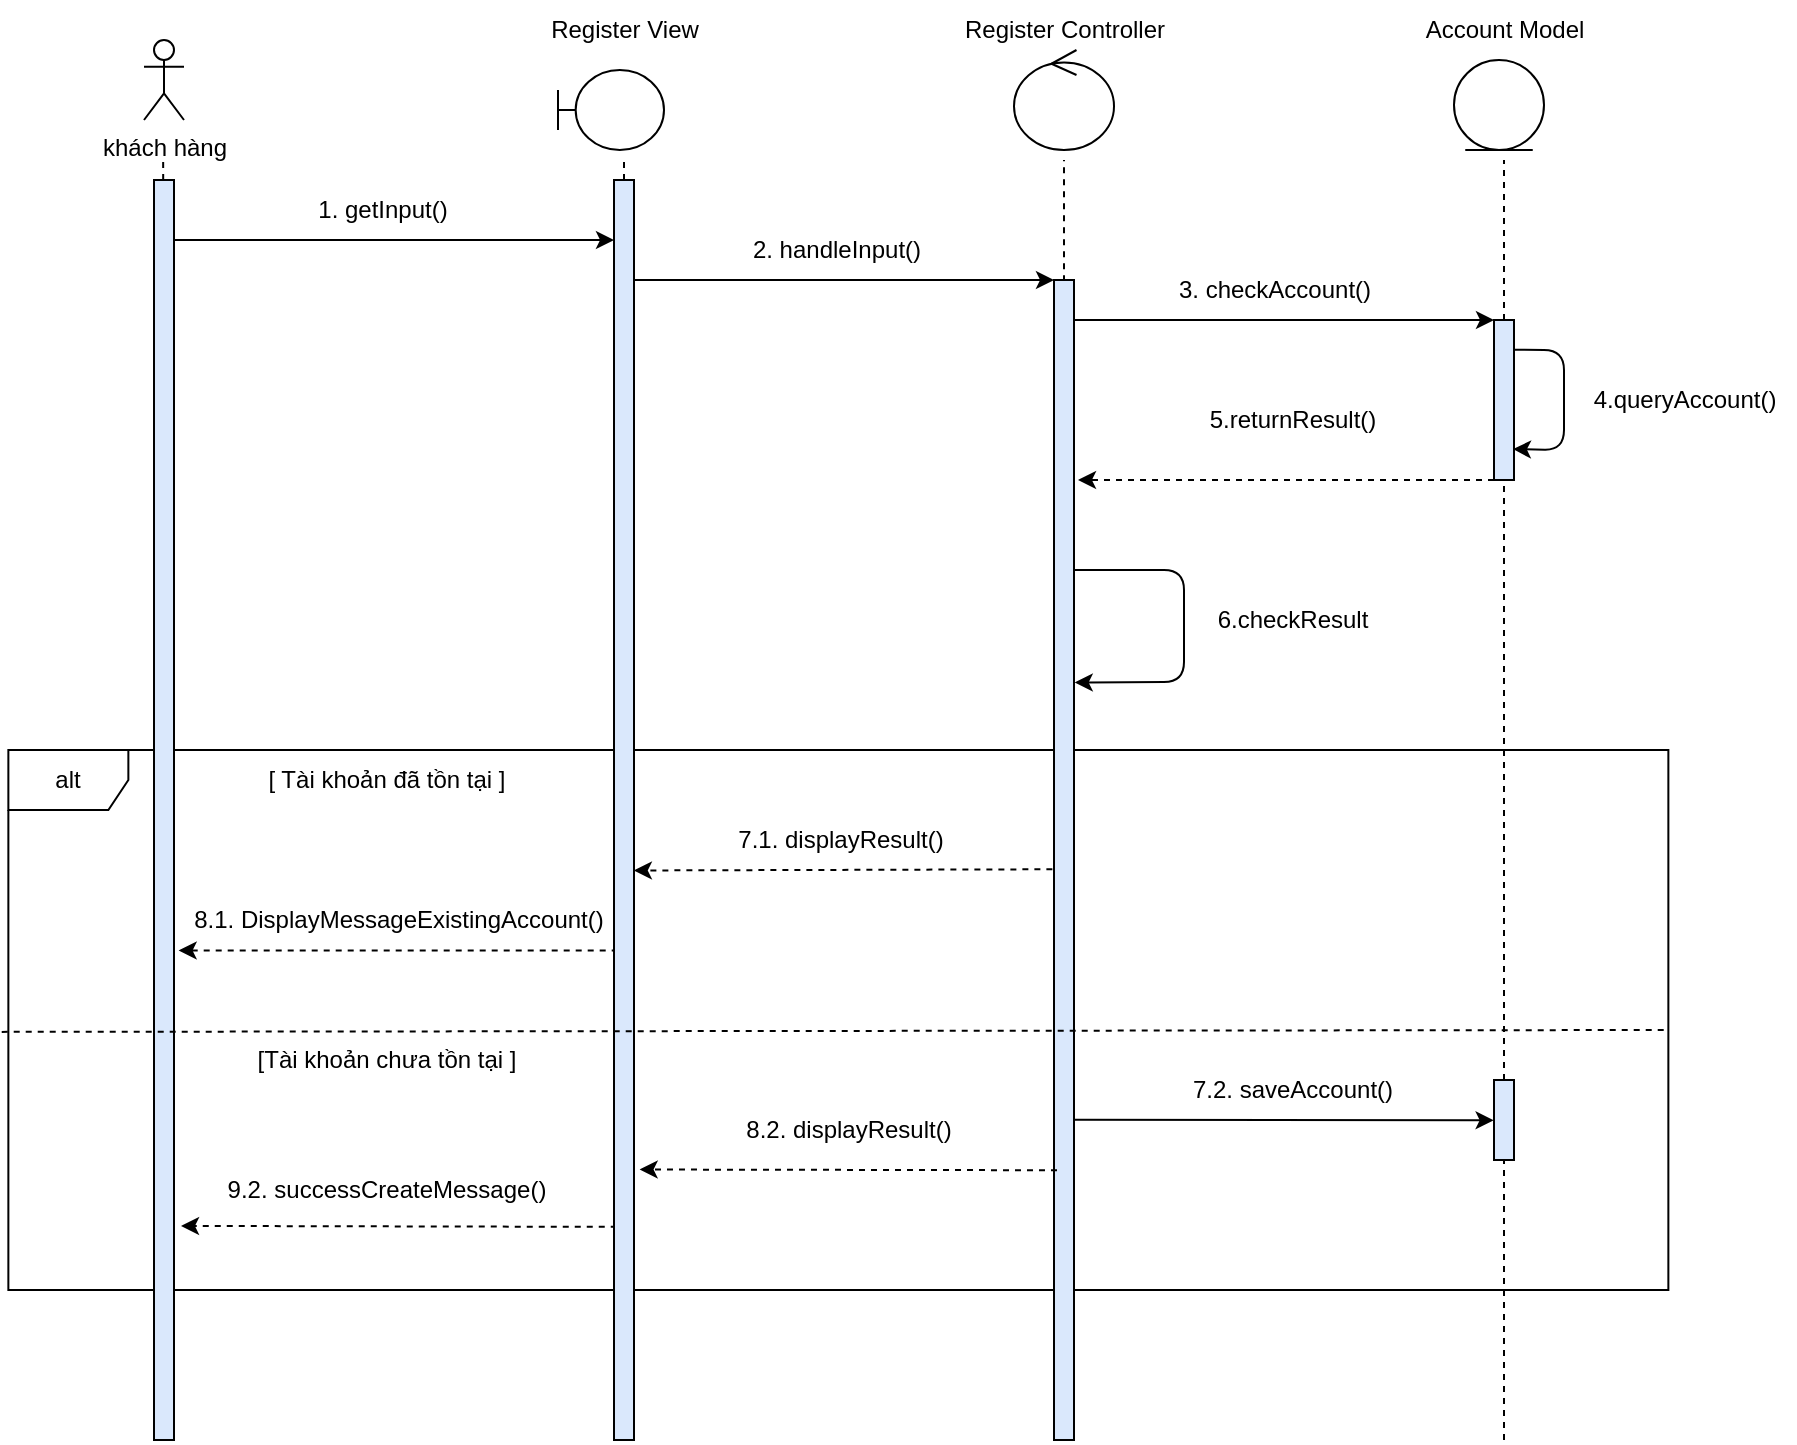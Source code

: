 <mxfile version="13.9.9" type="device"><diagram id="z_VHdsK_1W_BADC8lgrM" name="Trang-1"><mxGraphModel dx="1463" dy="846" grid="1" gridSize="10" guides="1" tooltips="1" connect="1" arrows="1" fold="1" page="1" pageScale="1" pageWidth="827" pageHeight="1169" math="0" shadow="0"><root><mxCell id="0"/><mxCell id="1" parent="0"/><mxCell id="eqnZCZFhORYawtK7Wv2o-11" value="alt" style="shape=umlFrame;whiteSpace=wrap;html=1;" parent="1" vertex="1"><mxGeometry x="122.18" y="495" width="830" height="270" as="geometry"/></mxCell><mxCell id="p_rDPZXUYWlEQr2ltq43-2" value="" style="endArrow=none;dashed=1;html=1;rounded=0;startArrow=none;" parent="1" target="p_rDPZXUYWlEQr2ltq43-1" edge="1"><mxGeometry width="50" height="50" relative="1" as="geometry"><mxPoint x="650" y="425" as="sourcePoint"/><mxPoint x="649.58" y="199.31" as="targetPoint"/></mxGeometry></mxCell><mxCell id="zVXsUELOUThDG5odVpI--1" value="khách hàng" style="shape=umlActor;verticalLabelPosition=bottom;verticalAlign=top;html=1;outlineConnect=0;" parent="1" vertex="1"><mxGeometry x="190" y="140" width="20" height="40" as="geometry"/></mxCell><mxCell id="zVXsUELOUThDG5odVpI--5" value="" style="endArrow=none;dashed=1;html=1;rounded=0;startArrow=none;" parent="1" source="zVXsUELOUThDG5odVpI--12" edge="1"><mxGeometry width="50" height="50" relative="1" as="geometry"><mxPoint x="199.58" y="590.693" as="sourcePoint"/><mxPoint x="199.58" y="200" as="targetPoint"/></mxGeometry></mxCell><mxCell id="zVXsUELOUThDG5odVpI--9" value="" style="endArrow=none;dashed=1;html=1;rounded=0;startArrow=none;exitX=0.5;exitY=0;exitDx=0;exitDy=0;" parent="1" source="0fo-RzMB1zCY1tvgjGVk-2" edge="1"><mxGeometry width="50" height="50" relative="1" as="geometry"><mxPoint x="429.767" y="220" as="sourcePoint"/><mxPoint x="430" y="200" as="targetPoint"/></mxGeometry></mxCell><mxCell id="zVXsUELOUThDG5odVpI--10" value="" style="endArrow=none;dashed=1;html=1;rounded=0;startArrow=none;" parent="1" edge="1"><mxGeometry width="50" height="50" relative="1" as="geometry"><mxPoint x="650" y="680.571" as="sourcePoint"/><mxPoint x="650" y="200" as="targetPoint"/></mxGeometry></mxCell><mxCell id="zVXsUELOUThDG5odVpI--11" value="" style="endArrow=none;dashed=1;html=1;rounded=0;startArrow=none;" parent="1" source="p_rDPZXUYWlEQr2ltq43-7" edge="1"><mxGeometry width="50" height="50" relative="1" as="geometry"><mxPoint x="869.58" y="590.693" as="sourcePoint"/><mxPoint x="870" y="200" as="targetPoint"/></mxGeometry></mxCell><mxCell id="zVXsUELOUThDG5odVpI--15" value="1. getInput()" style="text;html=1;align=center;verticalAlign=middle;resizable=0;points=[];autosize=1;strokeColor=none;fillColor=none;" parent="1" vertex="1"><mxGeometry x="269" y="215" width="80" height="20" as="geometry"/></mxCell><mxCell id="F9H3RyPnp7faruUlChQO-4" style="edgeStyle=orthogonalEdgeStyle;rounded=0;orthogonalLoop=1;jettySize=auto;html=1;" parent="1" source="p_rDPZXUYWlEQr2ltq43-1" target="p_rDPZXUYWlEQr2ltq43-7" edge="1"><mxGeometry relative="1" as="geometry"><Array as="points"><mxPoint x="710" y="280"/><mxPoint x="710" y="280"/></Array></mxGeometry></mxCell><mxCell id="p_rDPZXUYWlEQr2ltq43-1" value="" style="rounded=0;whiteSpace=wrap;html=1;fillColor=#DAE8FC;" parent="1" vertex="1"><mxGeometry x="645" y="260" width="10" height="580" as="geometry"/></mxCell><mxCell id="p_rDPZXUYWlEQr2ltq43-5" value="2. handleInput()" style="text;html=1;align=center;verticalAlign=middle;resizable=0;points=[];autosize=1;strokeColor=none;fillColor=none;" parent="1" vertex="1"><mxGeometry x="485.52" y="235" width="100" height="20" as="geometry"/></mxCell><mxCell id="F9H3RyPnp7faruUlChQO-5" style="edgeStyle=orthogonalEdgeStyle;rounded=0;orthogonalLoop=1;jettySize=auto;html=1;dashed=1;exitX=0;exitY=1;exitDx=0;exitDy=0;" parent="1" source="p_rDPZXUYWlEQr2ltq43-7" edge="1"><mxGeometry relative="1" as="geometry"><Array as="points"><mxPoint x="657" y="360"/></Array><mxPoint x="867.18" y="475" as="sourcePoint"/><mxPoint x="657" y="360" as="targetPoint"/></mxGeometry></mxCell><mxCell id="p_rDPZXUYWlEQr2ltq43-7" value="" style="rounded=0;whiteSpace=wrap;html=1;fillColor=#DAE8FC;" parent="1" vertex="1"><mxGeometry x="865" y="280" width="10" height="80" as="geometry"/></mxCell><mxCell id="p_rDPZXUYWlEQr2ltq43-8" value="" style="endArrow=none;dashed=1;html=1;rounded=0;startArrow=none;entryX=0.5;entryY=1;entryDx=0;entryDy=0;" parent="1" target="p_rDPZXUYWlEQr2ltq43-7" edge="1" source="F9H3RyPnp7faruUlChQO-10"><mxGeometry width="50" height="50" relative="1" as="geometry"><mxPoint x="870" y="840" as="sourcePoint"/><mxPoint x="872.18" y="475" as="targetPoint"/></mxGeometry></mxCell><mxCell id="p_rDPZXUYWlEQr2ltq43-9" value="3. checkAccount()" style="text;html=1;align=center;verticalAlign=middle;resizable=0;points=[];autosize=1;strokeColor=none;fillColor=none;" parent="1" vertex="1"><mxGeometry x="700" y="255" width="110" height="20" as="geometry"/></mxCell><mxCell id="xUVnHDodCbHgwpAxGy5u-1" value="" style="shape=umlBoundary;whiteSpace=wrap;html=1;" parent="1" vertex="1"><mxGeometry x="397" y="155" width="53" height="40" as="geometry"/></mxCell><mxCell id="xUVnHDodCbHgwpAxGy5u-2" value="Register View" style="text;html=1;align=center;verticalAlign=middle;resizable=0;points=[];autosize=1;strokeColor=none;fillColor=none;" parent="1" vertex="1"><mxGeometry x="380" y="120" width="100" height="30" as="geometry"/></mxCell><mxCell id="xUVnHDodCbHgwpAxGy5u-4" value="Register Controller" style="text;html=1;align=center;verticalAlign=middle;resizable=0;points=[];autosize=1;strokeColor=none;fillColor=none;" parent="1" vertex="1"><mxGeometry x="590" y="125" width="120" height="20" as="geometry"/></mxCell><mxCell id="xUVnHDodCbHgwpAxGy5u-6" value="" style="ellipse;shape=umlControl;whiteSpace=wrap;html=1;" parent="1" vertex="1"><mxGeometry x="625" y="145" width="50" height="50" as="geometry"/></mxCell><mxCell id="xUVnHDodCbHgwpAxGy5u-7" value="Account Model" style="text;html=1;align=center;verticalAlign=middle;resizable=0;points=[];autosize=1;strokeColor=none;fillColor=none;" parent="1" vertex="1"><mxGeometry x="825" y="125" width="90" height="20" as="geometry"/></mxCell><mxCell id="8fvMgJJ8mBYAG2pXSt8O-1" value="" style="ellipse;shape=umlEntity;whiteSpace=wrap;html=1;" parent="1" vertex="1"><mxGeometry x="845" y="150" width="45" height="45" as="geometry"/></mxCell><mxCell id="8fvMgJJ8mBYAG2pXSt8O-6" value="5.returnResult()" style="text;html=1;align=center;verticalAlign=middle;resizable=0;points=[];autosize=1;strokeColor=none;fillColor=none;" parent="1" vertex="1"><mxGeometry x="714.18" y="320" width="100" height="20" as="geometry"/></mxCell><mxCell id="8fvMgJJ8mBYAG2pXSt8O-9" value="4.queryAccount()" style="text;html=1;align=center;verticalAlign=middle;resizable=0;points=[];autosize=1;strokeColor=none;fillColor=none;" parent="1" vertex="1"><mxGeometry x="905" y="310" width="110" height="20" as="geometry"/></mxCell><mxCell id="8fvMgJJ8mBYAG2pXSt8O-19" value="" style="endArrow=classic;html=1;rounded=0;dashed=1;exitX=-0.033;exitY=0.575;exitDx=0;exitDy=0;entryX=1.014;entryY=0.575;entryDx=0;entryDy=0;entryPerimeter=0;exitPerimeter=0;" parent="1" edge="1"><mxGeometry width="50" height="50" relative="1" as="geometry"><mxPoint x="426.85" y="595.25" as="sourcePoint"/><mxPoint x="207.32" y="595.25" as="targetPoint"/></mxGeometry></mxCell><mxCell id="0fo-RzMB1zCY1tvgjGVk-4" value="" style="endArrow=classic;html=1;rounded=0;exitX=-0.068;exitY=0.786;exitDx=0;exitDy=0;entryX=1.064;entryY=0.808;entryDx=0;entryDy=0;dashed=1;exitPerimeter=0;entryPerimeter=0;" parent="1" edge="1"><mxGeometry width="50" height="50" relative="1" as="geometry"><mxPoint x="646.5" y="705.12" as="sourcePoint"/><mxPoint x="437.82" y="704.76" as="targetPoint"/></mxGeometry></mxCell><mxCell id="0fo-RzMB1zCY1tvgjGVk-6" value="" style="endArrow=classic;html=1;rounded=0;dashed=1;entryX=1.133;entryY=0.868;entryDx=0;entryDy=0;entryPerimeter=0;exitX=-0.08;exitY=0.869;exitDx=0;exitDy=0;exitPerimeter=0;" parent="1" edge="1"><mxGeometry width="50" height="50" relative="1" as="geometry"><mxPoint x="426.38" y="733.43" as="sourcePoint"/><mxPoint x="208.51" y="732.96" as="targetPoint"/></mxGeometry></mxCell><mxCell id="F9H3RyPnp7faruUlChQO-3" style="edgeStyle=orthogonalEdgeStyle;rounded=0;orthogonalLoop=1;jettySize=auto;html=1;" parent="1" source="0fo-RzMB1zCY1tvgjGVk-2" target="p_rDPZXUYWlEQr2ltq43-1" edge="1"><mxGeometry relative="1" as="geometry"><Array as="points"><mxPoint x="540" y="260"/><mxPoint x="540" y="260"/></Array></mxGeometry></mxCell><mxCell id="0fo-RzMB1zCY1tvgjGVk-2" value="" style="rounded=0;whiteSpace=wrap;html=1;fillColor=#DAE8FC;" parent="1" vertex="1"><mxGeometry x="425" y="210" width="10" height="630" as="geometry"/></mxCell><mxCell id="F9H3RyPnp7faruUlChQO-2" style="edgeStyle=orthogonalEdgeStyle;rounded=0;orthogonalLoop=1;jettySize=auto;html=1;" parent="1" source="zVXsUELOUThDG5odVpI--12" target="0fo-RzMB1zCY1tvgjGVk-2" edge="1"><mxGeometry relative="1" as="geometry"><Array as="points"><mxPoint x="320" y="240"/><mxPoint x="320" y="240"/></Array></mxGeometry></mxCell><mxCell id="zVXsUELOUThDG5odVpI--12" value="" style="rounded=0;whiteSpace=wrap;html=1;fillColor=#DAE8FC;" parent="1" vertex="1"><mxGeometry x="195" y="210" width="10" height="630" as="geometry"/></mxCell><mxCell id="8fvMgJJ8mBYAG2pXSt8O-25" value="" style="endArrow=classic;html=1;rounded=0;dashed=1;exitX=-0.081;exitY=0.508;exitDx=0;exitDy=0;exitPerimeter=0;entryX=0.993;entryY=0.548;entryDx=0;entryDy=0;entryPerimeter=0;" parent="1" target="0fo-RzMB1zCY1tvgjGVk-2" edge="1" source="p_rDPZXUYWlEQr2ltq43-1"><mxGeometry width="50" height="50" relative="1" as="geometry"><mxPoint x="640" y="555" as="sourcePoint"/><mxPoint x="438" y="555" as="targetPoint"/></mxGeometry></mxCell><mxCell id="8fvMgJJ8mBYAG2pXSt8O-14" value="[ Tài khoản đã tồn tại ]" style="text;html=1;align=center;verticalAlign=middle;resizable=0;points=[];autosize=1;strokeColor=none;fillColor=none;" parent="1" vertex="1"><mxGeometry x="241.18" y="495" width="140" height="30" as="geometry"/></mxCell><mxCell id="8fvMgJJ8mBYAG2pXSt8O-20" value="8.1. DisplayMessageExistingAccount()" style="text;html=1;align=center;verticalAlign=middle;resizable=0;points=[];autosize=1;strokeColor=none;fillColor=none;" parent="1" vertex="1"><mxGeometry x="207.18" y="570" width="220" height="20" as="geometry"/></mxCell><mxCell id="8fvMgJJ8mBYAG2pXSt8O-26" value="7.1. displayResult()" style="text;html=1;align=center;verticalAlign=middle;resizable=0;points=[];autosize=1;strokeColor=none;fillColor=none;" parent="1" vertex="1"><mxGeometry x="477.7" y="530" width="120" height="20" as="geometry"/></mxCell><mxCell id="8fvMgJJ8mBYAG2pXSt8O-27" value="[Tài khoản chưa tồn tại ]" style="text;html=1;align=center;verticalAlign=middle;resizable=0;points=[];autosize=1;strokeColor=none;fillColor=none;" parent="1" vertex="1"><mxGeometry x="236.18" y="635" width="150" height="30" as="geometry"/></mxCell><mxCell id="eqnZCZFhORYawtK7Wv2o-14" value="" style="endArrow=none;dashed=1;html=1;rounded=0;exitX=-0.004;exitY=0.522;exitDx=0;exitDy=0;exitPerimeter=0;" parent="1" source="eqnZCZFhORYawtK7Wv2o-11" edge="1"><mxGeometry width="50" height="50" relative="1" as="geometry"><mxPoint x="422.18" y="715" as="sourcePoint"/><mxPoint x="952.18" y="635" as="targetPoint"/></mxGeometry></mxCell><mxCell id="8fvMgJJ8mBYAG2pXSt8O-35" value="" style="endArrow=classic;html=1;rounded=0;entryX=-0.019;entryY=0.503;entryDx=0;entryDy=0;entryPerimeter=0;exitX=1.011;exitY=0.724;exitDx=0;exitDy=0;exitPerimeter=0;" parent="1" edge="1" target="F9H3RyPnp7faruUlChQO-10" source="p_rDPZXUYWlEQr2ltq43-1"><mxGeometry width="50" height="50" relative="1" as="geometry"><mxPoint x="660" y="680" as="sourcePoint"/><mxPoint x="854.97" y="680.24" as="targetPoint"/><Array as="points"/></mxGeometry></mxCell><mxCell id="8fvMgJJ8mBYAG2pXSt8O-36" value="7.2. saveAccount()" style="text;html=1;align=center;verticalAlign=middle;resizable=0;points=[];autosize=1;strokeColor=none;fillColor=none;" parent="1" vertex="1"><mxGeometry x="704.18" y="655" width="120" height="20" as="geometry"/></mxCell><mxCell id="0fo-RzMB1zCY1tvgjGVk-5" value="8.2. displayResult()" style="text;html=1;align=center;verticalAlign=middle;resizable=0;points=[];autosize=1;strokeColor=none;fillColor=none;" parent="1" vertex="1"><mxGeometry x="482.18" y="675" width="120" height="20" as="geometry"/></mxCell><mxCell id="0fo-RzMB1zCY1tvgjGVk-9" value="9.2. successCreateMessage()" style="text;html=1;align=center;verticalAlign=middle;resizable=0;points=[];autosize=1;strokeColor=none;fillColor=none;" parent="1" vertex="1"><mxGeometry x="226.18" y="705" width="170" height="20" as="geometry"/></mxCell><mxCell id="F9H3RyPnp7faruUlChQO-10" value="" style="html=1;points=[];perimeter=orthogonalPerimeter;fillColor=#dae8fc;strokeColor=#000000;" parent="1" vertex="1"><mxGeometry x="865" y="660" width="10" height="40" as="geometry"/></mxCell><mxCell id="X74T2IuEJVknn-Q0lZJY-2" value="" style="endArrow=none;dashed=1;html=1;rounded=0;startArrow=none;entryX=0.5;entryY=1;entryDx=0;entryDy=0;" edge="1" parent="1" target="F9H3RyPnp7faruUlChQO-10"><mxGeometry width="50" height="50" relative="1" as="geometry"><mxPoint x="870" y="840" as="sourcePoint"/><mxPoint x="870" y="360" as="targetPoint"/></mxGeometry></mxCell><mxCell id="X74T2IuEJVknn-Q0lZJY-3" value="" style="endArrow=classic;html=1;exitX=1;exitY=0.25;exitDx=0;exitDy=0;entryX=1.037;entryY=0.347;entryDx=0;entryDy=0;entryPerimeter=0;" edge="1" parent="1" source="p_rDPZXUYWlEQr2ltq43-1" target="p_rDPZXUYWlEQr2ltq43-1"><mxGeometry width="50" height="50" relative="1" as="geometry"><mxPoint x="560" y="400" as="sourcePoint"/><mxPoint x="657" y="461" as="targetPoint"/><Array as="points"><mxPoint x="710" y="405"/><mxPoint x="710" y="461"/></Array></mxGeometry></mxCell><mxCell id="X74T2IuEJVknn-Q0lZJY-5" value="" style="endArrow=classic;html=1;exitX=1.012;exitY=0.186;exitDx=0;exitDy=0;exitPerimeter=0;entryX=0.948;entryY=0.807;entryDx=0;entryDy=0;entryPerimeter=0;" edge="1" parent="1" source="p_rDPZXUYWlEQr2ltq43-7" target="p_rDPZXUYWlEQr2ltq43-7"><mxGeometry width="50" height="50" relative="1" as="geometry"><mxPoint x="890" y="300.18" as="sourcePoint"/><mxPoint x="875" y="390" as="targetPoint"/><Array as="points"><mxPoint x="900" y="295"/><mxPoint x="900" y="345"/></Array></mxGeometry></mxCell><mxCell id="X74T2IuEJVknn-Q0lZJY-6" value="6.checkResult" style="text;html=1;align=center;verticalAlign=middle;resizable=0;points=[];autosize=1;" vertex="1" parent="1"><mxGeometry x="719.18" y="420" width="90" height="20" as="geometry"/></mxCell></root></mxGraphModel></diagram></mxfile>